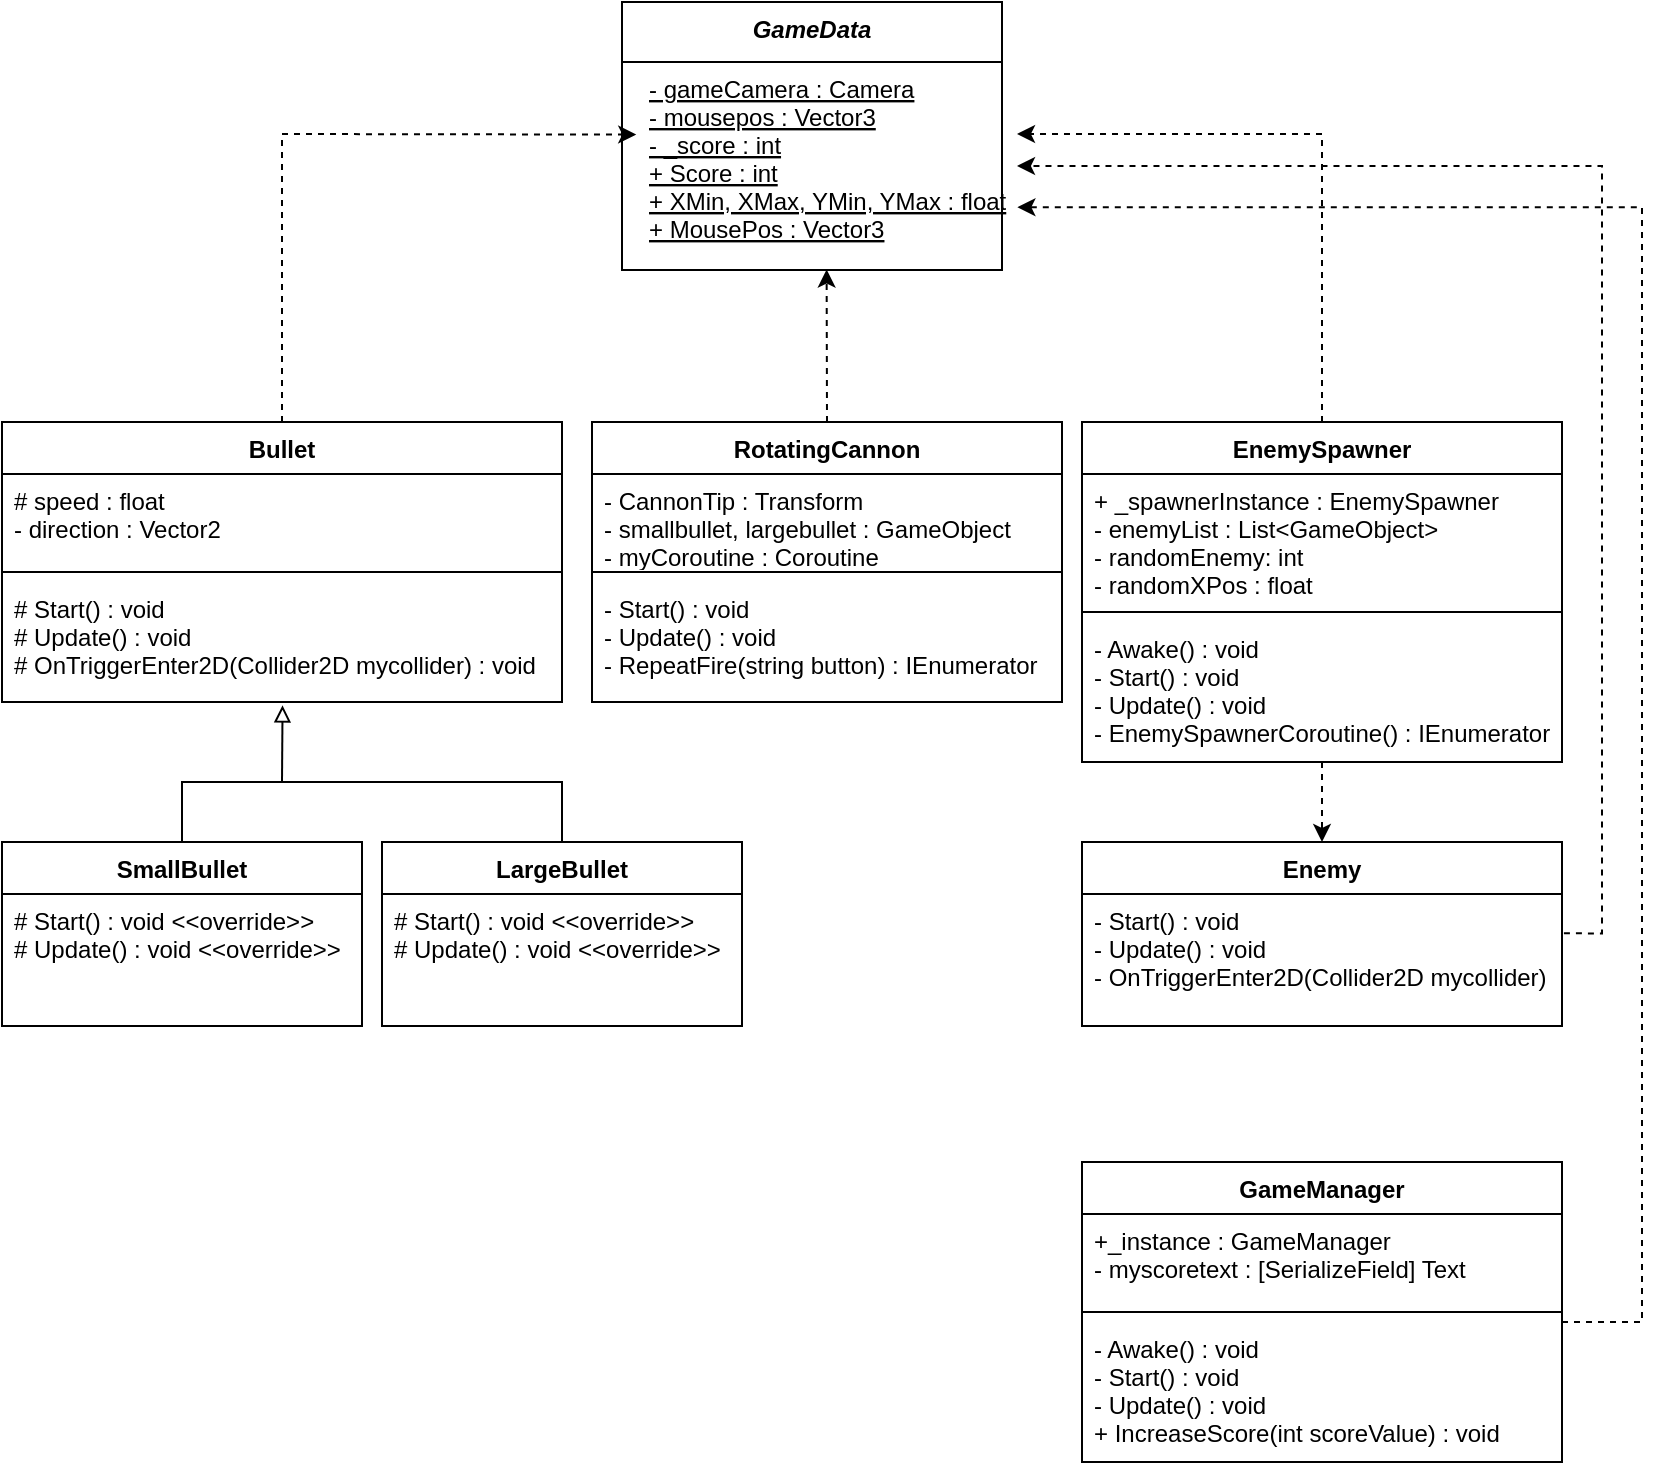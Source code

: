 <mxfile version="15.8.9" type="device"><diagram id="nKghY2k0RpvawTP0DoQW" name="Page-1"><mxGraphModel dx="1483" dy="781" grid="1" gridSize="10" guides="1" tooltips="1" connect="1" arrows="1" fold="1" page="1" pageScale="1" pageWidth="850" pageHeight="1100" math="0" shadow="0"><root><mxCell id="0"/><mxCell id="1" parent="0"/><mxCell id="fNdvteT_ujoMEP-4bXsm-1" value="Bullet" style="swimlane;fontStyle=1;align=center;verticalAlign=top;childLayout=stackLayout;horizontal=1;startSize=26;horizontalStack=0;resizeParent=1;resizeParentMax=0;resizeLast=0;collapsible=1;marginBottom=0;" parent="1" vertex="1"><mxGeometry x="20" y="240" width="280" height="140" as="geometry"/></mxCell><mxCell id="fNdvteT_ujoMEP-4bXsm-2" value="# speed : float&#10;- direction : Vector2" style="text;strokeColor=none;fillColor=none;align=left;verticalAlign=top;spacingLeft=4;spacingRight=4;overflow=hidden;rotatable=0;points=[[0,0.5],[1,0.5]];portConstraint=eastwest;" parent="fNdvteT_ujoMEP-4bXsm-1" vertex="1"><mxGeometry y="26" width="280" height="44" as="geometry"/></mxCell><mxCell id="fNdvteT_ujoMEP-4bXsm-3" value="" style="line;strokeWidth=1;fillColor=none;align=left;verticalAlign=middle;spacingTop=-1;spacingLeft=3;spacingRight=3;rotatable=0;labelPosition=right;points=[];portConstraint=eastwest;" parent="fNdvteT_ujoMEP-4bXsm-1" vertex="1"><mxGeometry y="70" width="280" height="10" as="geometry"/></mxCell><mxCell id="fNdvteT_ujoMEP-4bXsm-4" value="# Start() : void&#10;# Update() : void&#10;# OnTriggerEnter2D(Collider2D mycollider) : void" style="text;strokeColor=none;fillColor=none;align=left;verticalAlign=top;spacingLeft=4;spacingRight=4;overflow=hidden;rotatable=0;points=[[0,0.5],[1,0.5]];portConstraint=eastwest;" parent="fNdvteT_ujoMEP-4bXsm-1" vertex="1"><mxGeometry y="80" width="280" height="60" as="geometry"/></mxCell><mxCell id="fNdvteT_ujoMEP-4bXsm-5" value="GameData" style="swimlane;fontStyle=3;align=center;verticalAlign=top;childLayout=stackLayout;horizontal=1;startSize=30;horizontalStack=0;resizeParent=1;resizeParentMax=0;resizeLast=0;collapsible=1;marginBottom=0;" parent="1" vertex="1"><mxGeometry x="330" y="30" width="190" height="134" as="geometry"/></mxCell><mxCell id="rLAJmOng9IKHT3M3leS1-14" value="" style="endArrow=classic;html=1;rounded=0;dashed=1;exitX=0.5;exitY=0;exitDx=0;exitDy=0;entryX=-0.002;entryY=0.349;entryDx=0;entryDy=0;entryPerimeter=0;" parent="1" source="fNdvteT_ujoMEP-4bXsm-1" target="fNdvteT_ujoMEP-4bXsm-6" edge="1"><mxGeometry width="50" height="50" relative="1" as="geometry"><mxPoint x="390" y="230" as="sourcePoint"/><mxPoint x="280" y="100" as="targetPoint"/><Array as="points"><mxPoint x="160" y="96"/></Array></mxGeometry></mxCell><mxCell id="rLAJmOng9IKHT3M3leS1-34" value="" style="edgeStyle=none;rounded=0;orthogonalLoop=1;jettySize=auto;html=1;dashed=1;exitX=0.5;exitY=0;exitDx=0;exitDy=0;entryX=0.499;entryY=0.998;entryDx=0;entryDy=0;entryPerimeter=0;" parent="1" source="rLAJmOng9IKHT3M3leS1-30" target="fNdvteT_ujoMEP-4bXsm-6" edge="1"><mxGeometry relative="1" as="geometry"><mxPoint x="420" y="220" as="sourcePoint"/><mxPoint x="450" y="180" as="targetPoint"/></mxGeometry></mxCell><mxCell id="rLAJmOng9IKHT3M3leS1-30" value="RotatingCannon" style="swimlane;fontStyle=1;align=center;verticalAlign=top;childLayout=stackLayout;horizontal=1;startSize=26;horizontalStack=0;resizeParent=1;resizeParentMax=0;resizeLast=0;collapsible=1;marginBottom=0;" parent="1" vertex="1"><mxGeometry x="315" y="240" width="235" height="140" as="geometry"><mxRectangle x="330" y="240" width="130" height="26" as="alternateBounds"/></mxGeometry></mxCell><mxCell id="rLAJmOng9IKHT3M3leS1-31" value="- CannonTip : Transform&#10;- smallbullet, largebullet : GameObject&#10;- myCoroutine : Coroutine" style="text;strokeColor=none;fillColor=none;align=left;verticalAlign=top;spacingLeft=4;spacingRight=4;overflow=hidden;rotatable=0;points=[[0,0.5],[1,0.5]];portConstraint=eastwest;" parent="rLAJmOng9IKHT3M3leS1-30" vertex="1"><mxGeometry y="26" width="235" height="44" as="geometry"/></mxCell><mxCell id="rLAJmOng9IKHT3M3leS1-32" value="" style="line;strokeWidth=1;fillColor=none;align=left;verticalAlign=middle;spacingTop=-1;spacingLeft=3;spacingRight=3;rotatable=0;labelPosition=right;points=[];portConstraint=eastwest;" parent="rLAJmOng9IKHT3M3leS1-30" vertex="1"><mxGeometry y="70" width="235" height="10" as="geometry"/></mxCell><mxCell id="rLAJmOng9IKHT3M3leS1-33" value="- Start() : void&#10;- Update() : void&#10;- RepeatFire(string button) : IEnumerator" style="text;strokeColor=none;fillColor=none;align=left;verticalAlign=top;spacingLeft=4;spacingRight=4;overflow=hidden;rotatable=0;points=[[0,0.5],[1,0.5]];portConstraint=eastwest;" parent="rLAJmOng9IKHT3M3leS1-30" vertex="1"><mxGeometry y="80" width="235" height="60" as="geometry"/></mxCell><mxCell id="rLAJmOng9IKHT3M3leS1-40" style="edgeStyle=none;rounded=0;orthogonalLoop=1;jettySize=auto;html=1;dashed=1;exitX=0.5;exitY=0;exitDx=0;exitDy=0;entryX=1;entryY=0.346;entryDx=0;entryDy=0;entryPerimeter=0;" parent="1" source="rLAJmOng9IKHT3M3leS1-36" target="fNdvteT_ujoMEP-4bXsm-6" edge="1"><mxGeometry relative="1" as="geometry"><mxPoint x="530" y="96" as="targetPoint"/><Array as="points"><mxPoint x="680" y="96"/></Array></mxGeometry></mxCell><mxCell id="rLAJmOng9IKHT3M3leS1-36" value="EnemySpawner" style="swimlane;fontStyle=1;align=center;verticalAlign=top;childLayout=stackLayout;horizontal=1;startSize=26;horizontalStack=0;resizeParent=1;resizeParentMax=0;resizeLast=0;collapsible=1;marginBottom=0;" parent="1" vertex="1"><mxGeometry x="560" y="240" width="240" height="170" as="geometry"><mxRectangle x="330" y="240" width="130" height="26" as="alternateBounds"/></mxGeometry></mxCell><mxCell id="rLAJmOng9IKHT3M3leS1-37" value="+ _spawnerInstance : EnemySpawner&#10;- enemyList : List&lt;GameObject&gt;&#10;- randomEnemy: int&#10;- randomXPos : float" style="text;strokeColor=none;fillColor=none;align=left;verticalAlign=top;spacingLeft=4;spacingRight=4;overflow=hidden;rotatable=0;points=[[0,0.5],[1,0.5]];portConstraint=eastwest;" parent="rLAJmOng9IKHT3M3leS1-36" vertex="1"><mxGeometry y="26" width="240" height="64" as="geometry"/></mxCell><mxCell id="rLAJmOng9IKHT3M3leS1-38" value="" style="line;strokeWidth=1;fillColor=none;align=left;verticalAlign=middle;spacingTop=-1;spacingLeft=3;spacingRight=3;rotatable=0;labelPosition=right;points=[];portConstraint=eastwest;" parent="rLAJmOng9IKHT3M3leS1-36" vertex="1"><mxGeometry y="90" width="240" height="10" as="geometry"/></mxCell><mxCell id="rLAJmOng9IKHT3M3leS1-39" value="- Awake() : void&#10;- Start() : void&#10;- Update() : void&#10;- EnemySpawnerCoroutine() : IEnumerator" style="text;strokeColor=none;fillColor=none;align=left;verticalAlign=top;spacingLeft=4;spacingRight=4;overflow=hidden;rotatable=0;points=[[0,0.5],[1,0.5]];portConstraint=eastwest;" parent="rLAJmOng9IKHT3M3leS1-36" vertex="1"><mxGeometry y="100" width="240" height="70" as="geometry"/></mxCell><mxCell id="XdPfHb-P-8OsH45uTxHF-1" value="SmallBullet" style="swimlane;fontStyle=1;align=center;verticalAlign=top;childLayout=stackLayout;horizontal=1;startSize=26;horizontalStack=0;resizeParent=1;resizeParentMax=0;resizeLast=0;collapsible=1;marginBottom=0;" parent="1" vertex="1"><mxGeometry x="20" y="450" width="180" height="92" as="geometry"/></mxCell><mxCell id="XdPfHb-P-8OsH45uTxHF-4" value="# Start() : void &lt;&lt;override&gt;&gt;&#10;# Update() : void &lt;&lt;override&gt;&gt;" style="text;strokeColor=none;fillColor=none;align=left;verticalAlign=top;spacingLeft=4;spacingRight=4;overflow=hidden;rotatable=0;points=[[0,0.5],[1,0.5]];portConstraint=eastwest;" parent="XdPfHb-P-8OsH45uTxHF-1" vertex="1"><mxGeometry y="26" width="180" height="66" as="geometry"/></mxCell><mxCell id="XdPfHb-P-8OsH45uTxHF-17" value="" style="endArrow=none;html=1;rounded=0;exitX=0.5;exitY=0;exitDx=0;exitDy=0;" parent="1" source="XdPfHb-P-8OsH45uTxHF-1" edge="1"><mxGeometry width="50" height="50" relative="1" as="geometry"><mxPoint x="220" y="460" as="sourcePoint"/><mxPoint x="160" y="420" as="targetPoint"/><Array as="points"><mxPoint x="110" y="420"/></Array></mxGeometry></mxCell><mxCell id="XdPfHb-P-8OsH45uTxHF-18" value="" style="endArrow=block;html=1;rounded=0;entryX=0.501;entryY=1.028;entryDx=0;entryDy=0;entryPerimeter=0;endFill=0;" parent="1" target="fNdvteT_ujoMEP-4bXsm-4" edge="1"><mxGeometry width="50" height="50" relative="1" as="geometry"><mxPoint x="160" y="420" as="sourcePoint"/><mxPoint x="270" y="410" as="targetPoint"/></mxGeometry></mxCell><mxCell id="XdPfHb-P-8OsH45uTxHF-25" value="" style="endArrow=none;html=1;rounded=0;exitX=0.5;exitY=0;exitDx=0;exitDy=0;" parent="1" source="XdPfHb-P-8OsH45uTxHF-26" edge="1"><mxGeometry width="50" height="50" relative="1" as="geometry"><mxPoint x="300" y="450" as="sourcePoint"/><mxPoint x="160" y="420" as="targetPoint"/><Array as="points"><mxPoint x="300" y="420"/></Array></mxGeometry></mxCell><mxCell id="XdPfHb-P-8OsH45uTxHF-26" value="LargeBullet" style="swimlane;fontStyle=1;align=center;verticalAlign=top;childLayout=stackLayout;horizontal=1;startSize=26;horizontalStack=0;resizeParent=1;resizeParentMax=0;resizeLast=0;collapsible=1;marginBottom=0;" parent="1" vertex="1"><mxGeometry x="210" y="450" width="180" height="92" as="geometry"/></mxCell><mxCell id="XdPfHb-P-8OsH45uTxHF-27" value="# Start() : void &lt;&lt;override&gt;&gt;&#10;# Update() : void &lt;&lt;override&gt;&gt;" style="text;strokeColor=none;fillColor=none;align=left;verticalAlign=top;spacingLeft=4;spacingRight=4;overflow=hidden;rotatable=0;points=[[0,0.5],[1,0.5]];portConstraint=eastwest;" parent="XdPfHb-P-8OsH45uTxHF-26" vertex="1"><mxGeometry y="26" width="180" height="66" as="geometry"/></mxCell><mxCell id="XdPfHb-P-8OsH45uTxHF-28" value="Enemy" style="swimlane;fontStyle=1;align=center;verticalAlign=top;childLayout=stackLayout;horizontal=1;startSize=26;horizontalStack=0;resizeParent=1;resizeParentMax=0;resizeLast=0;collapsible=1;marginBottom=0;" parent="1" vertex="1"><mxGeometry x="560" y="450" width="240" height="92" as="geometry"/></mxCell><mxCell id="XdPfHb-P-8OsH45uTxHF-29" value="- Start() : void&#10;- Update() : void&#10;- OnTriggerEnter2D(Collider2D mycollider)" style="text;strokeColor=none;fillColor=none;align=left;verticalAlign=top;spacingLeft=4;spacingRight=4;overflow=hidden;rotatable=0;points=[[0,0.5],[1,0.5]];portConstraint=eastwest;" parent="XdPfHb-P-8OsH45uTxHF-28" vertex="1"><mxGeometry y="26" width="240" height="66" as="geometry"/></mxCell><mxCell id="Kyiyeb_-TPJ-JxKDm5Ii-1" value="" style="endArrow=classic;html=1;rounded=0;entryX=0.5;entryY=0;entryDx=0;entryDy=0;exitX=0.5;exitY=1;exitDx=0;exitDy=0;exitPerimeter=0;dashed=1;" parent="1" source="rLAJmOng9IKHT3M3leS1-39" target="XdPfHb-P-8OsH45uTxHF-28" edge="1"><mxGeometry width="50" height="50" relative="1" as="geometry"><mxPoint x="680" y="390" as="sourcePoint"/><mxPoint x="450" y="240" as="targetPoint"/></mxGeometry></mxCell><mxCell id="Kyiyeb_-TPJ-JxKDm5Ii-2" style="edgeStyle=orthogonalEdgeStyle;rounded=0;orthogonalLoop=1;jettySize=auto;html=1;entryX=1;entryY=0.5;entryDx=0;entryDy=0;dashed=1;exitX=1.004;exitY=0.298;exitDx=0;exitDy=0;exitPerimeter=0;" parent="1" source="XdPfHb-P-8OsH45uTxHF-29" target="fNdvteT_ujoMEP-4bXsm-6" edge="1"><mxGeometry relative="1" as="geometry"><Array as="points"><mxPoint x="820" y="496"/><mxPoint x="820" y="112"/></Array></mxGeometry></mxCell><mxCell id="fNdvteT_ujoMEP-4bXsm-6" value="- gameCamera : Camera&#10;- mousepos : Vector3&#10;- _score : int&#10;+ Score : int&#10;+ XMin, XMax, YMin, YMax : float&#10;+ MousePos : Vector3" style="text;strokeColor=none;fillColor=none;align=left;verticalAlign=top;spacingLeft=4;spacingRight=4;overflow=hidden;rotatable=0;points=[[0,0.5],[1,0.5]];portConstraint=eastwest;fontStyle=4" parent="1" vertex="1"><mxGeometry x="337.5" y="60" width="190" height="104" as="geometry"/></mxCell><mxCell id="am8k73T09gXoe0NdKWJ7-5" style="edgeStyle=orthogonalEdgeStyle;rounded=0;orthogonalLoop=1;jettySize=auto;html=1;entryX=1.001;entryY=0.698;entryDx=0;entryDy=0;entryPerimeter=0;dashed=1;" edge="1" parent="1" source="am8k73T09gXoe0NdKWJ7-1" target="fNdvteT_ujoMEP-4bXsm-6"><mxGeometry relative="1" as="geometry"><mxPoint x="820" y="125.2" as="targetPoint"/><Array as="points"><mxPoint x="840" y="690"/><mxPoint x="840" y="133"/></Array></mxGeometry></mxCell><mxCell id="am8k73T09gXoe0NdKWJ7-1" value="GameManager" style="swimlane;fontStyle=1;align=center;verticalAlign=top;childLayout=stackLayout;horizontal=1;startSize=26;horizontalStack=0;resizeParent=1;resizeParentMax=0;resizeLast=0;collapsible=1;marginBottom=0;" vertex="1" parent="1"><mxGeometry x="560" y="610" width="240" height="150" as="geometry"><mxRectangle x="330" y="240" width="130" height="26" as="alternateBounds"/></mxGeometry></mxCell><mxCell id="am8k73T09gXoe0NdKWJ7-2" value="+_instance : GameManager&#10;- myscoretext : [SerializeField] Text" style="text;strokeColor=none;fillColor=none;align=left;verticalAlign=top;spacingLeft=4;spacingRight=4;overflow=hidden;rotatable=0;points=[[0,0.5],[1,0.5]];portConstraint=eastwest;fontStyle=0" vertex="1" parent="am8k73T09gXoe0NdKWJ7-1"><mxGeometry y="26" width="240" height="44" as="geometry"/></mxCell><mxCell id="am8k73T09gXoe0NdKWJ7-3" value="" style="line;strokeWidth=1;fillColor=none;align=left;verticalAlign=middle;spacingTop=-1;spacingLeft=3;spacingRight=3;rotatable=0;labelPosition=right;points=[];portConstraint=eastwest;" vertex="1" parent="am8k73T09gXoe0NdKWJ7-1"><mxGeometry y="70" width="240" height="10" as="geometry"/></mxCell><mxCell id="am8k73T09gXoe0NdKWJ7-4" value="- Awake() : void&#10;- Start() : void&#10;- Update() : void&#10;+ IncreaseScore(int scoreValue) : void" style="text;strokeColor=none;fillColor=none;align=left;verticalAlign=top;spacingLeft=4;spacingRight=4;overflow=hidden;rotatable=0;points=[[0,0.5],[1,0.5]];portConstraint=eastwest;" vertex="1" parent="am8k73T09gXoe0NdKWJ7-1"><mxGeometry y="80" width="240" height="70" as="geometry"/></mxCell></root></mxGraphModel></diagram></mxfile>